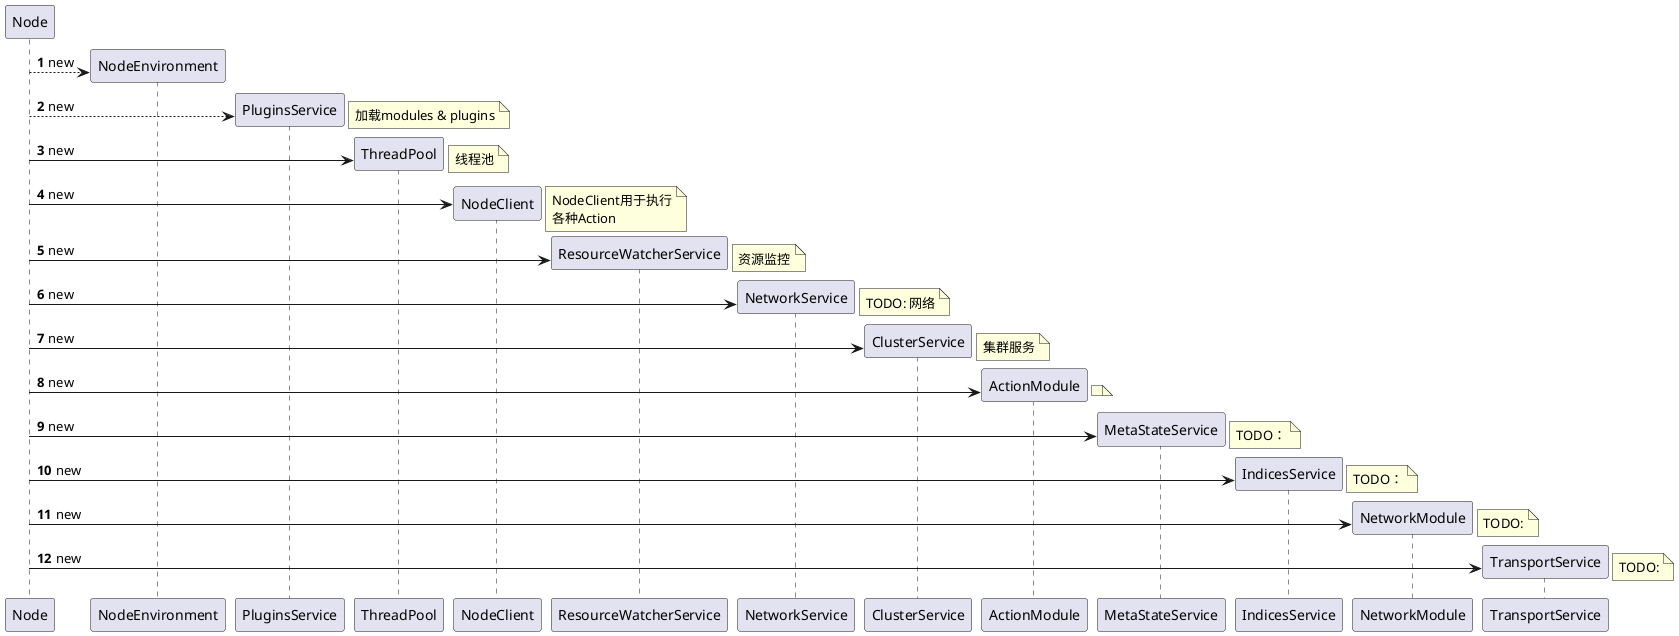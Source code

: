@startuml
participant Node
participant NodeEnvironment
participant PluginsService
participant ThreadPool
participant NodeClient
participant ResourceWatcherService
participant NetworkService
autonumber
create NodeEnvironment
Node --> NodeEnvironment : new
create PluginsService
Node --> PluginsService: new
        note right
        加载modules & plugins
        end note
create ThreadPool
Node -> ThreadPool: new
    note right
    线程池
    end note
create NodeClient
Node -> NodeClient: new
    note right
    NodeClient用于执行
    各种Action
    end note
create ResourceWatcherService
Node -> ResourceWatcherService : new
    note right
    资源监控
    end note
create NetworkService
Node -> NetworkService : new
    note right
    TODO: 网络
    end note
create ClusterService
Node -> ClusterService : new
    note right
    集群服务
    end note
create ActionModule
Node -> ActionModule : new
    note right

    end note
create MetaStateService
Node -> MetaStateService : new
    note right
    TODO：
    end note
create IndicesService
Node -> IndicesService : new
    note right
    TODO：
    end note
create NetworkModule
Node -> NetworkModule : new
    note right
    TODO:
    end note
create TransportService
Node -> TransportService : new
    note right
    TODO:
    end note
@enduml


创建NodeClient        new NodeClient()
创建各种Modules和Services
创建RestController    actionModule.getRestController()